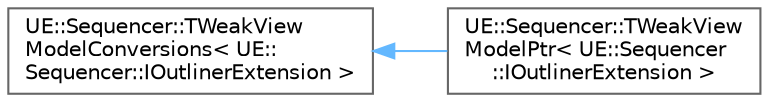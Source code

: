 digraph "Graphical Class Hierarchy"
{
 // INTERACTIVE_SVG=YES
 // LATEX_PDF_SIZE
  bgcolor="transparent";
  edge [fontname=Helvetica,fontsize=10,labelfontname=Helvetica,labelfontsize=10];
  node [fontname=Helvetica,fontsize=10,shape=box,height=0.2,width=0.4];
  rankdir="LR";
  Node0 [id="Node000000",label="UE::Sequencer::TWeakView\lModelConversions\< UE::\lSequencer::IOutlinerExtension \>",height=0.2,width=0.4,color="grey40", fillcolor="white", style="filled",URL="$d2/ddf/structUE_1_1Sequencer_1_1TWeakViewModelConversions.html",tooltip=" "];
  Node0 -> Node1 [id="edge9740_Node000000_Node000001",dir="back",color="steelblue1",style="solid",tooltip=" "];
  Node1 [id="Node000001",label="UE::Sequencer::TWeakView\lModelPtr\< UE::Sequencer\l::IOutlinerExtension \>",height=0.2,width=0.4,color="grey40", fillcolor="white", style="filled",URL="$d6/d4d/structUE_1_1Sequencer_1_1TWeakViewModelPtr.html",tooltip=" "];
}
